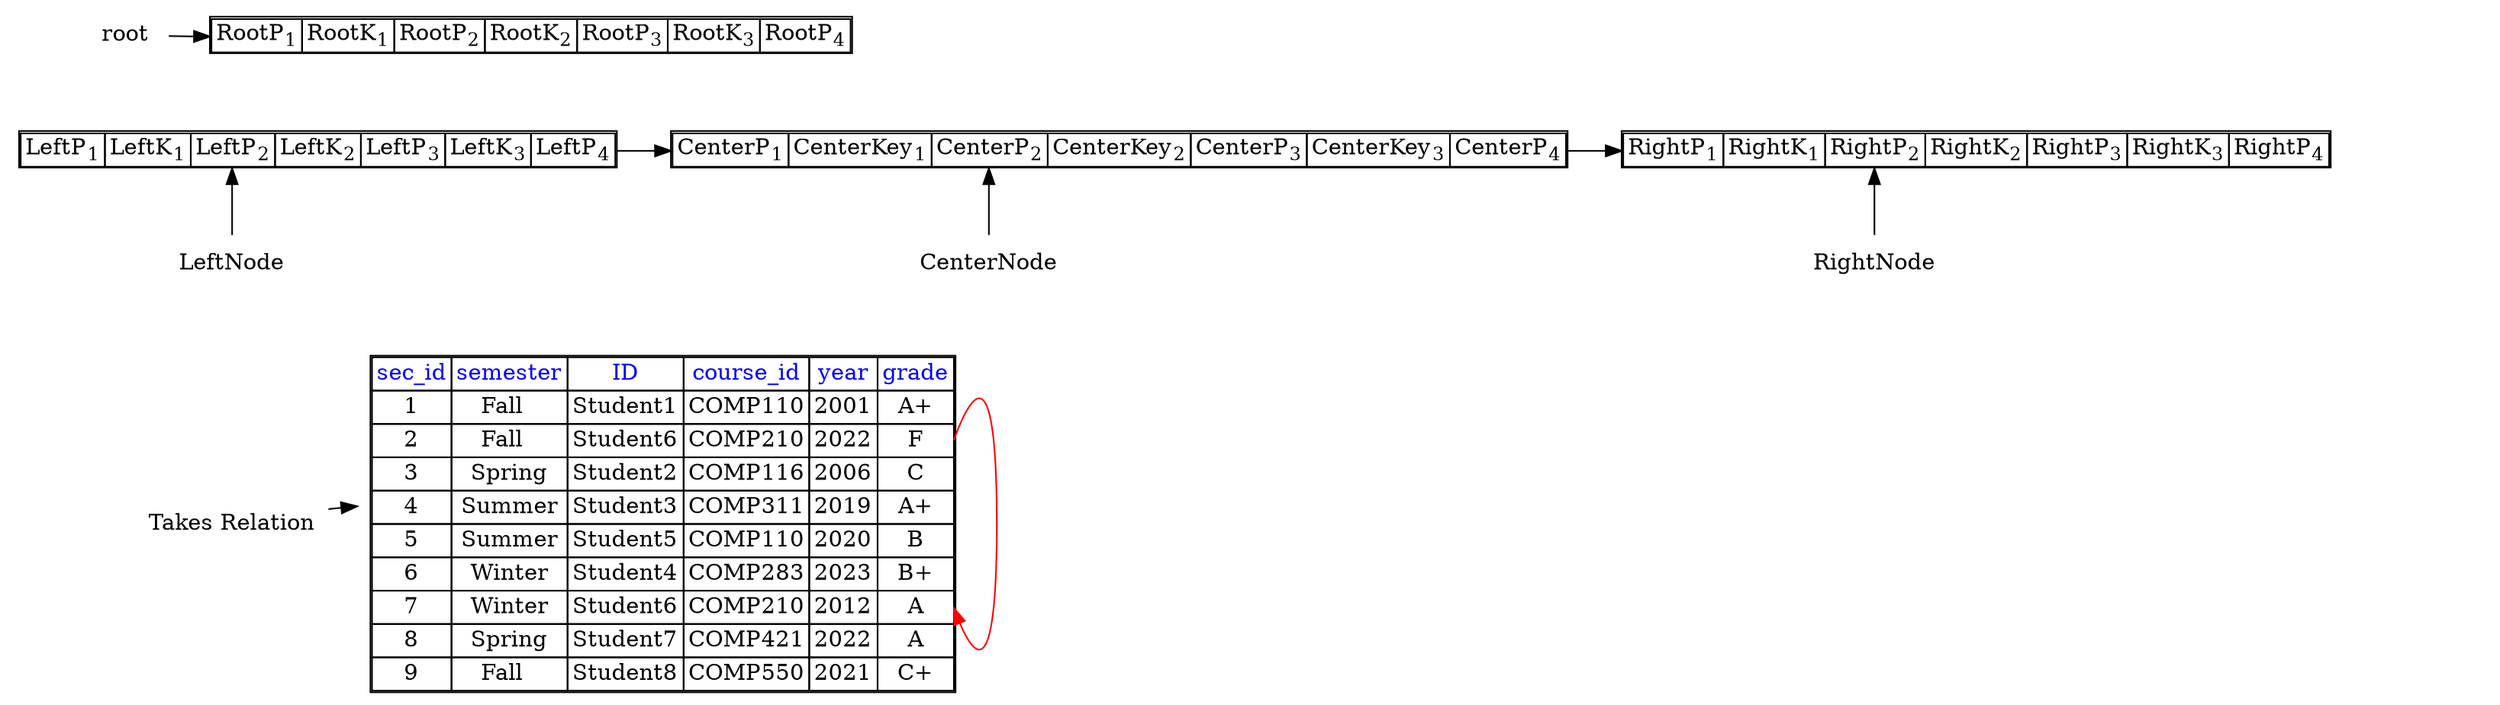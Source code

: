 digraph G
{
    splines=true 
    "root"
    [
        shape = none
        label = <<table border="1" cellborder="1" cellspacing="0">
                    <tr>
                        <td port="ptr1">RootP<sub>1</sub></td>
                        <td port="key1">RootK<sub>1</sub></td>
                        <td port="ptr2">RootP<sub>2</sub></td>
                        <td port="key2">RootK<sub>2</sub></td>
                        <td port="ptr3">RootP<sub>3</sub></td>
                        <td port="key3">RootK<sub>3</sub></td>
                        <td port="ptr4">RootP<sub>4</sub></td>
                    </tr>
                </table>>
    ]
    "leftNode"
    [
        shape = none
        label = <<table border="1" cellborder="1" cellspacing="0">
                    <tr>
                        <td port="ptr1">LeftP<sub>1</sub></td>
                        <td port="key1">LeftK<sub>1</sub></td>
                        <td port="ptr2">LeftP<sub>2</sub></td>
                        <td port="key2">LeftK<sub>2</sub></td>
                        <td port="ptr3">LeftP<sub>3</sub></td>
                        <td port="key3">LeftK<sub>3</sub></td>
                        <td port="ptr4">LeftP<sub>4</sub></td>
                    </tr>
                </table>>
    ]
    "centerNode"
    [
        shape = none
        label = <<table border="1" cellborder="1" cellspacing="0">
                    <tr>
                        <td port="ptr1">CenterP<sub>1</sub></td>
                        <td port="key1">CenterKey<sub>1</sub></td>
                        <td port="ptr2">CenterP<sub>2</sub></td>
                        <td port="key2">CenterKey<sub>2</sub></td>
                        <td port="ptr3">CenterP<sub>3</sub></td>
                        <td port="key3">CenterKey<sub>3</sub></td>
                        <td port="ptr4">CenterP<sub>4</sub></td>
                    </tr>
                </table>>
    ]
    "rightNode"
    [
        shape = none
        label = <<table border="1" cellborder="1" cellspacing="0">
                    <tr>
                        <td port="ptr1">RightP<sub>1</sub></td>
                        <td port="key1">RightK<sub>1</sub></td>
                        <td port="ptr2">RightP<sub>2</sub></td>
                        <td port="key2">RightK<sub>2</sub></td>
                        <td port="ptr3">RightP<sub>3</sub></td>
                        <td port="key3">RightK<sub>3</sub></td>
                        <td port="ptr4">RightP<sub>4</sub></td>
                    </tr>
                </table>>
    ]
    "takes"
    [
        shape = none
        label = <<table border="1" cellborder="1" cellspacing="0">
                 <tr><td><font color="blue">sec_id</font></td>
                     <td><font color="blue">semester</font></td>
                     <td><font color="blue">ID</font></td>
                     <td><font color="blue">course_id</font></td>
                     <td><font color="blue">year</font></td>
                     <td><font color="blue">grade</font></td>
                     </tr>
                 <tr><td>1</td><td>Fall  </td><td>Student1</td><td>COMP110</td><td>2001</td><td>A+</td></tr>
                 <tr><td>2</td><td>Fall  </td><td>Student6</td><td>COMP210</td><td>2022</td><td port="2">F</td></tr>
                 <tr><td>3</td><td>Spring</td><td>Student2</td><td>COMP116</td><td>2006</td><td>C</td></tr>
                 <tr><td>4</td><td>Summer</td><td>Student3</td><td>COMP311</td><td>2019</td><td>A+</td></tr>
                 <tr><td>5</td><td>Summer</td><td>Student5</td><td>COMP110</td><td>2020</td><td>B</td></tr>
                 <tr><td>6</td><td>Winter</td><td>Student4</td><td>COMP283</td><td>2023</td><td>B+</td></tr>
                 <tr><td>7</td><td>Winter</td><td>Student6</td><td>COMP210</td><td>2012</td><td port="8">A</td></tr>
                 <tr><td>8</td><td>Spring</td><td>Student7</td><td>COMP421</td><td>2022</td><td>A</td></tr>
                 <tr><td>9</td><td>Fall  </td><td>Student8</td><td>COMP550</td><td>2021</td><td>C+</td></tr>
                </table>>
    ]

    [ comment="add labels" ]
    "rootLabel" [ shape = none label="root" ]
    "takesRelation" [ shape = none label="Takes Relation" ]

    [ comment="add node invisible pointers to align nodes left to right"]
    "rootLabel" -> "root":"ptr1"
    "root":"ptr1" -> "leftNode":"ptr1" [ style=invis ]

    "leftNode":"ptr4" -> "centerNode":"ptr1" [ style=invis ]
    "centerNode":"ptr4" -> "rightNode":"ptr1" [ style=invis ]

    "leftNode":"ptr1" -> "takesRelation" [style=invis ]
    "rightNode":"ptr1" -> "takes" [style=invis ]

    "takesRelation" -> "takes" [ style=invis ]

    [ comment="root node pointers
    'root':'ptr1':s -> 'leftNode':'ptr1':n
    'root':'ptr2':s -> 'centerNode':'ptr1':n
    'root':'ptr3':s -> 'rightNode':'ptr1':n
    "]

    [ comment="inner leaf node pointers"]
    "leftNode":"ptr4":e -> "centerNode":"ptr1":w
    "centerNode":"ptr4":e -> "rightNode":"ptr1":w

    [ comment="linked tuples" ]
    "takes":"2":e -> "takes":"8":e [color="red"]


    [ comment="Leaf node labels" ]
    "n10" [ shape = none label="LeftNode" ]
    "n11" [ shape = none label="CenterNode" ]
    "n12" [ shape = none label="RightNode" ]
    "n10" -> "leftNode":"ptr2" [ style=invis]
    "n10":n -> "leftNode":"ptr2":s
    "n11" -> "centerNode":"ptr2" [ style=invis]
    "n11":n -> "centerNode":"ptr2":s
    "n12" -> "rightNode":"ptr2" [ style=invis]
    "n12":n -> "rightNode":"ptr2":s

    {rank=source; level1[style=invis, share=point]; "rootLabel", "root"}
    {rank=same; level2[style=invis, share=point]; "leftNode" "centerNode" "rightNode"}
    {rank=same; level3[style=invis, share=point]; "n10" "n11" "n12"}
    {rank=same; level4[style=invis, share=point]; "takesRelation" -> "takes"}
    edge[style=invis] "rootLabel"->"leftNode"->"n10"->"takesRelation";

}
